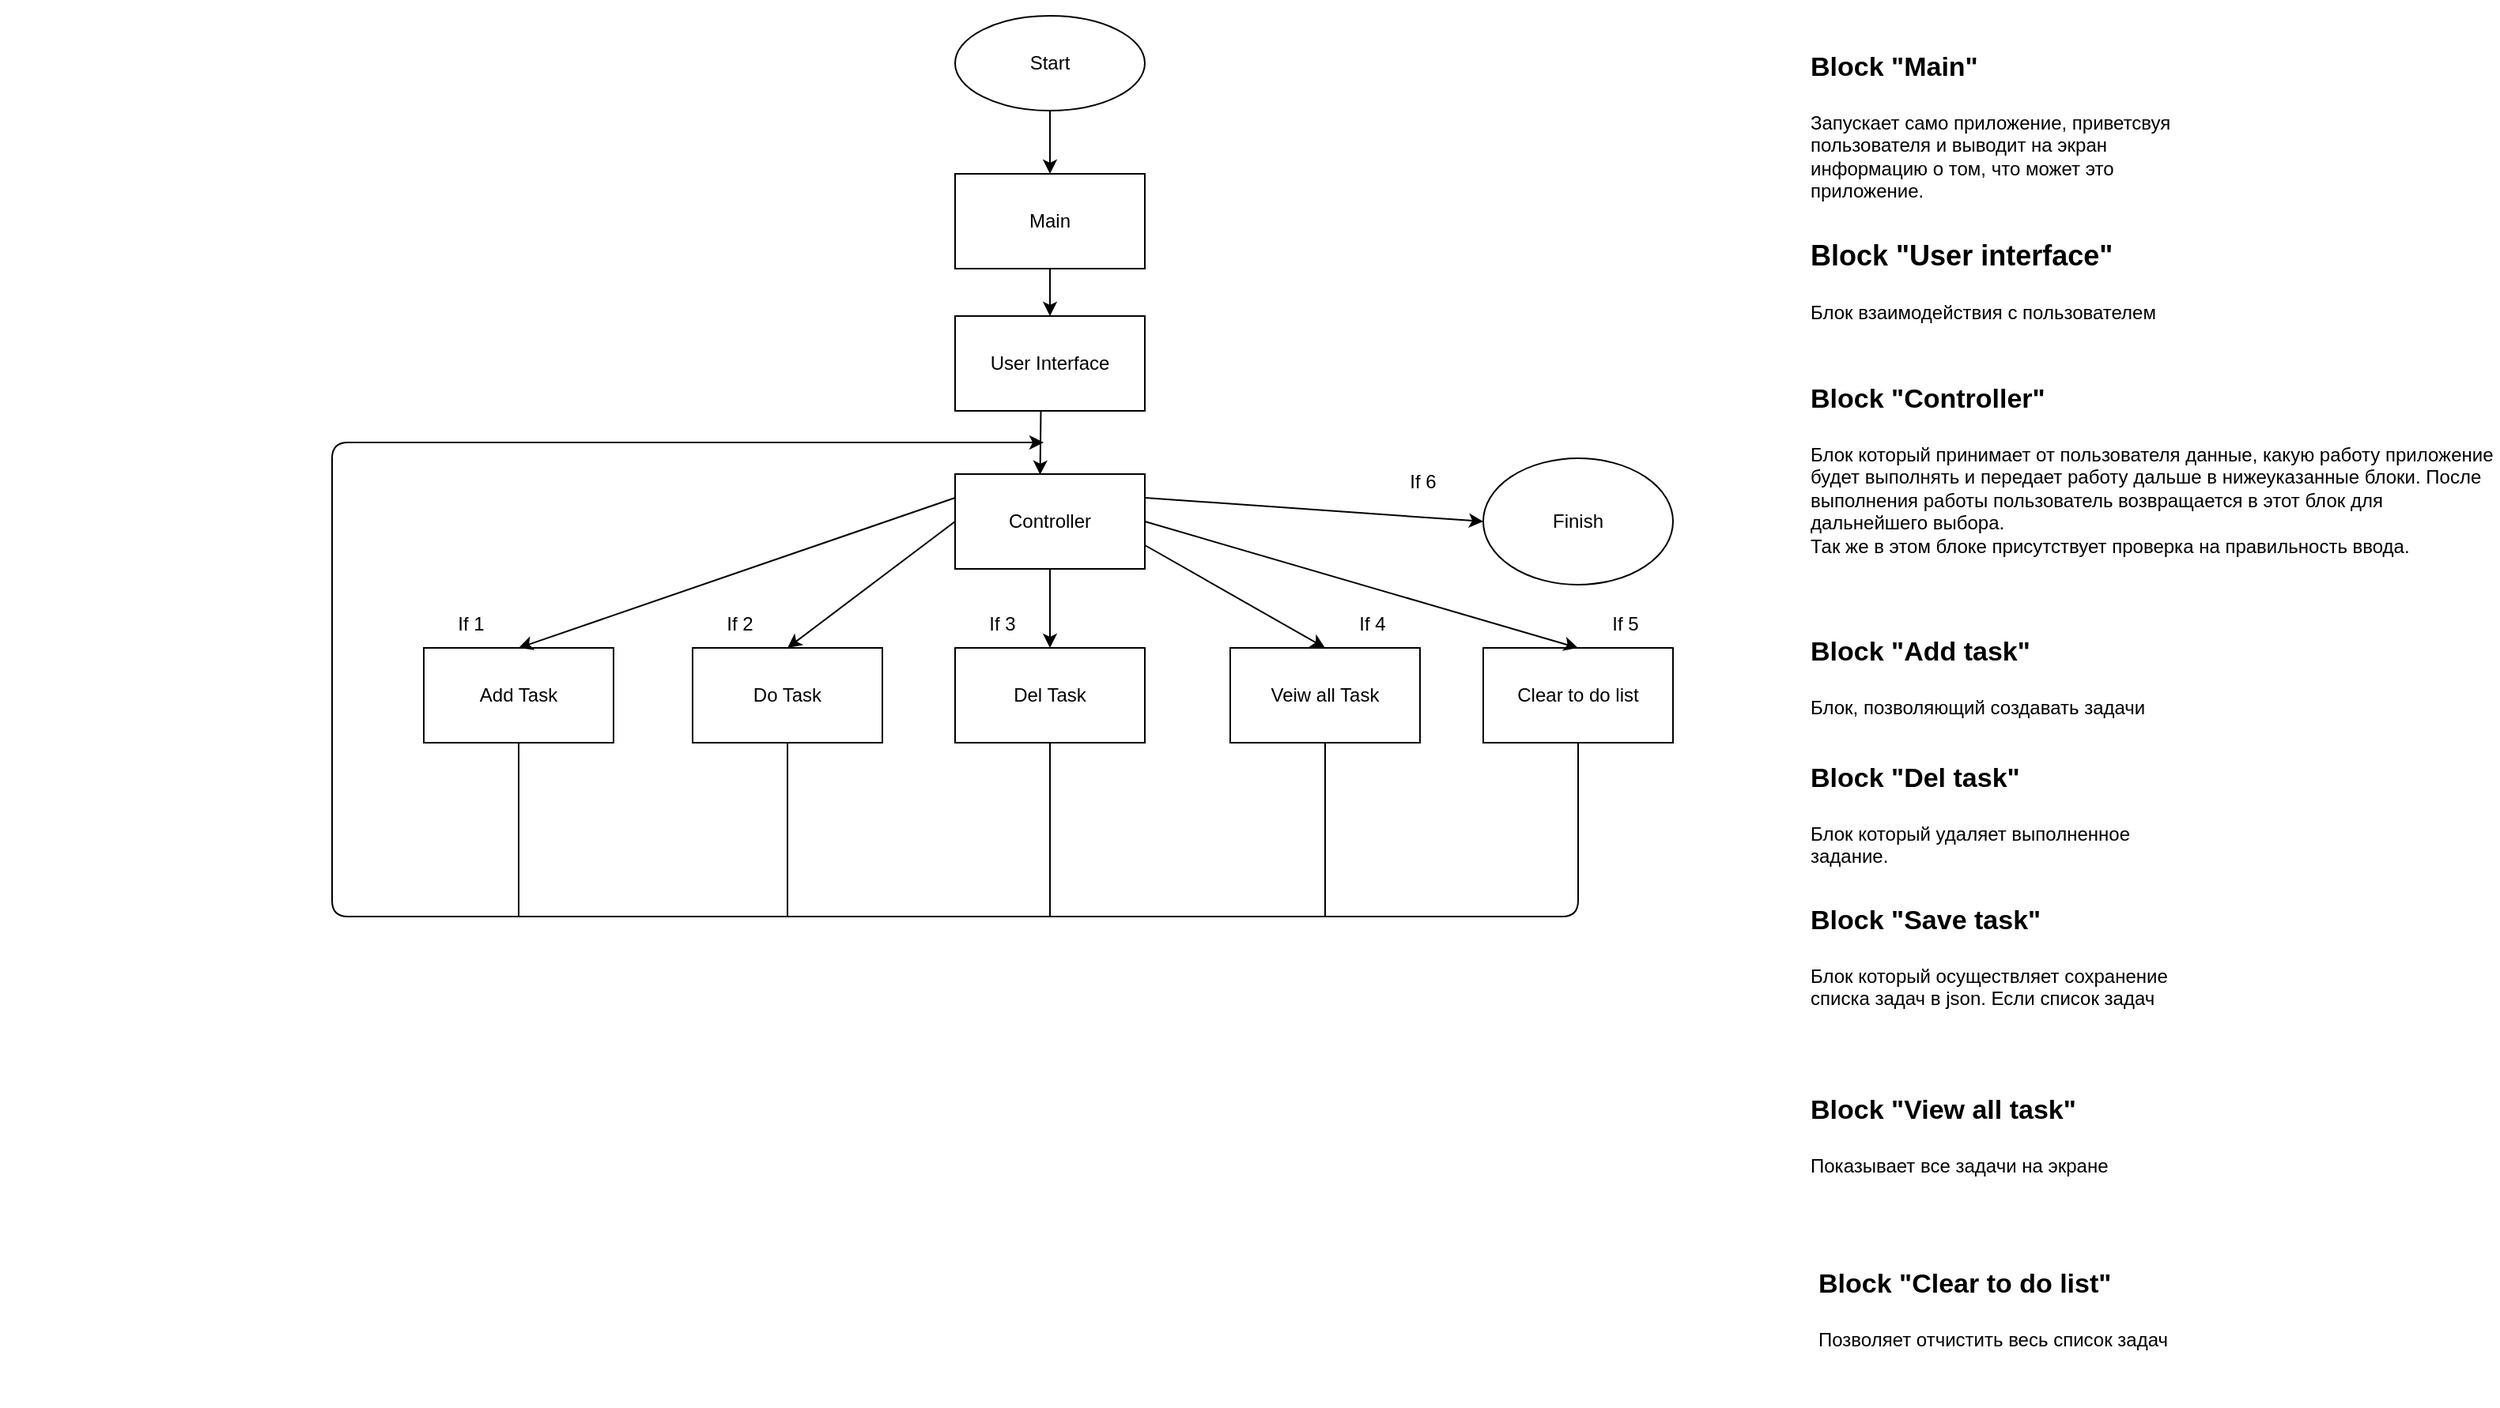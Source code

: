 <mxfile>
    <diagram id="nltB156v3foOajwb9ANU" name="Страница 1">
        <mxGraphModel dx="1898" dy="545" grid="1" gridSize="10" guides="1" tooltips="1" connect="1" arrows="1" fold="1" page="1" pageScale="1" pageWidth="827" pageHeight="1169" math="0" shadow="0">
            <root>
                <mxCell id="0"/>
                <mxCell id="1" parent="0"/>
                <mxCell id="2" value="" style="edgeStyle=none;html=1;" parent="1" source="3" target="14" edge="1">
                    <mxGeometry relative="1" as="geometry"/>
                </mxCell>
                <mxCell id="3" value="Start" style="ellipse;whiteSpace=wrap;html=1;" parent="1" vertex="1">
                    <mxGeometry x="354" y="20" width="120" height="60" as="geometry"/>
                </mxCell>
                <mxCell id="4" value="" style="edgeStyle=none;html=1;" parent="1" source="5" target="8" edge="1">
                    <mxGeometry relative="1" as="geometry"/>
                </mxCell>
                <mxCell id="5" value="Controller" style="rounded=0;whiteSpace=wrap;html=1;" parent="1" vertex="1">
                    <mxGeometry x="354" y="310" width="120" height="60" as="geometry"/>
                </mxCell>
                <mxCell id="6" value="Add Task" style="rounded=0;whiteSpace=wrap;html=1;" parent="1" vertex="1">
                    <mxGeometry x="18" y="420" width="120" height="60" as="geometry"/>
                </mxCell>
                <mxCell id="7" value="Do Task" style="rounded=0;whiteSpace=wrap;html=1;" parent="1" vertex="1">
                    <mxGeometry x="188" y="420" width="120" height="60" as="geometry"/>
                </mxCell>
                <mxCell id="8" value="Del Task" style="rounded=0;whiteSpace=wrap;html=1;" parent="1" vertex="1">
                    <mxGeometry x="354" y="420" width="120" height="60" as="geometry"/>
                </mxCell>
                <mxCell id="9" value="Veiw all Task" style="rounded=0;whiteSpace=wrap;html=1;" parent="1" vertex="1">
                    <mxGeometry x="528" y="420" width="120" height="60" as="geometry"/>
                </mxCell>
                <mxCell id="10" value="Clear to do list" style="rounded=0;whiteSpace=wrap;html=1;" parent="1" vertex="1">
                    <mxGeometry x="688" y="420" width="120" height="60" as="geometry"/>
                </mxCell>
                <mxCell id="11" value="" style="edgeStyle=none;html=1;exitX=0.452;exitY=1.007;exitDx=0;exitDy=0;exitPerimeter=0;entryX=0.448;entryY=0.007;entryDx=0;entryDy=0;entryPerimeter=0;" parent="1" source="12" target="5" edge="1">
                    <mxGeometry relative="1" as="geometry">
                        <mxPoint x="408" y="310" as="targetPoint"/>
                    </mxGeometry>
                </mxCell>
                <mxCell id="12" value="User Interface" style="rounded=0;whiteSpace=wrap;html=1;" parent="1" vertex="1">
                    <mxGeometry x="354" y="210" width="120" height="60" as="geometry"/>
                </mxCell>
                <mxCell id="13" value="" style="edgeStyle=none;html=1;" parent="1" source="14" target="12" edge="1">
                    <mxGeometry relative="1" as="geometry"/>
                </mxCell>
                <mxCell id="14" value="Main" style="rounded=0;whiteSpace=wrap;html=1;" parent="1" vertex="1">
                    <mxGeometry x="354" y="120" width="120" height="60" as="geometry"/>
                </mxCell>
                <mxCell id="15" value="" style="endArrow=classic;html=1;exitX=0;exitY=0.25;exitDx=0;exitDy=0;entryX=0.5;entryY=0;entryDx=0;entryDy=0;" parent="1" source="5" target="6" edge="1">
                    <mxGeometry width="50" height="50" relative="1" as="geometry">
                        <mxPoint x="200" y="330" as="sourcePoint"/>
                        <mxPoint x="250" y="280" as="targetPoint"/>
                    </mxGeometry>
                </mxCell>
                <mxCell id="16" value="" style="endArrow=classic;html=1;exitX=0;exitY=0.5;exitDx=0;exitDy=0;entryX=0.5;entryY=0;entryDx=0;entryDy=0;" parent="1" source="5" target="7" edge="1">
                    <mxGeometry width="50" height="50" relative="1" as="geometry">
                        <mxPoint x="250" y="300" as="sourcePoint"/>
                        <mxPoint x="300" y="250" as="targetPoint"/>
                    </mxGeometry>
                </mxCell>
                <mxCell id="17" value="" style="endArrow=classic;html=1;exitX=1;exitY=0.5;exitDx=0;exitDy=0;entryX=0.5;entryY=0;entryDx=0;entryDy=0;" parent="1" source="5" target="10" edge="1">
                    <mxGeometry width="50" height="50" relative="1" as="geometry">
                        <mxPoint x="610" y="360" as="sourcePoint"/>
                        <mxPoint x="660" y="310" as="targetPoint"/>
                    </mxGeometry>
                </mxCell>
                <mxCell id="18" value="" style="endArrow=classic;html=1;exitX=1;exitY=0.75;exitDx=0;exitDy=0;entryX=0.5;entryY=0;entryDx=0;entryDy=0;" parent="1" source="5" target="9" edge="1">
                    <mxGeometry width="50" height="50" relative="1" as="geometry">
                        <mxPoint x="600" y="330" as="sourcePoint"/>
                        <mxPoint x="650" y="280" as="targetPoint"/>
                    </mxGeometry>
                </mxCell>
                <mxCell id="19" value="Finish" style="ellipse;whiteSpace=wrap;html=1;" parent="1" vertex="1">
                    <mxGeometry x="688" y="300" width="120" height="80" as="geometry"/>
                </mxCell>
                <mxCell id="20" value="" style="endArrow=classic;html=1;exitX=1;exitY=0.25;exitDx=0;exitDy=0;entryX=0;entryY=0.5;entryDx=0;entryDy=0;" parent="1" source="5" target="19" edge="1">
                    <mxGeometry width="50" height="50" relative="1" as="geometry">
                        <mxPoint x="580" y="340" as="sourcePoint"/>
                        <mxPoint x="630" y="290" as="targetPoint"/>
                    </mxGeometry>
                </mxCell>
                <mxCell id="21" value="" style="endArrow=classic;html=1;exitX=0.5;exitY=1;exitDx=0;exitDy=0;" parent="1" source="10" edge="1">
                    <mxGeometry width="50" height="50" relative="1" as="geometry">
                        <mxPoint x="490" y="630" as="sourcePoint"/>
                        <mxPoint x="410" y="290" as="targetPoint"/>
                        <Array as="points">
                            <mxPoint x="748" y="590"/>
                            <mxPoint x="-40" y="590"/>
                            <mxPoint x="-40" y="290"/>
                        </Array>
                    </mxGeometry>
                </mxCell>
                <mxCell id="22" value="" style="endArrow=none;html=1;entryX=0.5;entryY=1;entryDx=0;entryDy=0;" parent="1" target="6" edge="1">
                    <mxGeometry width="50" height="50" relative="1" as="geometry">
                        <mxPoint x="78" y="590" as="sourcePoint"/>
                        <mxPoint x="80" y="520" as="targetPoint"/>
                    </mxGeometry>
                </mxCell>
                <mxCell id="23" value="" style="endArrow=none;html=1;entryX=0.5;entryY=1;entryDx=0;entryDy=0;" parent="1" target="7" edge="1">
                    <mxGeometry width="50" height="50" relative="1" as="geometry">
                        <mxPoint x="248" y="590" as="sourcePoint"/>
                        <mxPoint x="290" y="520" as="targetPoint"/>
                    </mxGeometry>
                </mxCell>
                <mxCell id="24" value="" style="endArrow=none;html=1;entryX=0.5;entryY=1;entryDx=0;entryDy=0;" parent="1" target="8" edge="1">
                    <mxGeometry width="50" height="50" relative="1" as="geometry">
                        <mxPoint x="414" y="590" as="sourcePoint"/>
                        <mxPoint x="440" y="510" as="targetPoint"/>
                    </mxGeometry>
                </mxCell>
                <mxCell id="25" value="" style="endArrow=none;html=1;entryX=0.5;entryY=1;entryDx=0;entryDy=0;" parent="1" target="9" edge="1">
                    <mxGeometry width="50" height="50" relative="1" as="geometry">
                        <mxPoint x="588" y="590" as="sourcePoint"/>
                        <mxPoint x="590" y="510" as="targetPoint"/>
                    </mxGeometry>
                </mxCell>
                <mxCell id="26" value="If 1" style="text;html=1;strokeColor=none;fillColor=none;align=center;verticalAlign=middle;whiteSpace=wrap;rounded=0;" parent="1" vertex="1">
                    <mxGeometry x="18" y="390" width="60" height="30" as="geometry"/>
                </mxCell>
                <mxCell id="27" value="If 2" style="text;html=1;strokeColor=none;fillColor=none;align=center;verticalAlign=middle;whiteSpace=wrap;rounded=0;" parent="1" vertex="1">
                    <mxGeometry x="188" y="390" width="60" height="30" as="geometry"/>
                </mxCell>
                <mxCell id="28" value="If 3" style="text;html=1;strokeColor=none;fillColor=none;align=center;verticalAlign=middle;whiteSpace=wrap;rounded=0;" parent="1" vertex="1">
                    <mxGeometry x="354" y="390" width="60" height="30" as="geometry"/>
                </mxCell>
                <mxCell id="29" value="If 4" style="text;html=1;strokeColor=none;fillColor=none;align=center;verticalAlign=middle;whiteSpace=wrap;rounded=0;" parent="1" vertex="1">
                    <mxGeometry x="588" y="390" width="60" height="30" as="geometry"/>
                </mxCell>
                <mxCell id="30" value="If 6" style="text;html=1;strokeColor=none;fillColor=none;align=center;verticalAlign=middle;whiteSpace=wrap;rounded=0;" parent="1" vertex="1">
                    <mxGeometry x="620" y="300" width="60" height="30" as="geometry"/>
                </mxCell>
                <mxCell id="31" value="If 5" style="text;html=1;strokeColor=none;fillColor=none;align=center;verticalAlign=middle;whiteSpace=wrap;rounded=0;" parent="1" vertex="1">
                    <mxGeometry x="748" y="390" width="60" height="30" as="geometry"/>
                </mxCell>
                <mxCell id="32" value="&lt;h1&gt;&lt;span style=&quot;text-align: center&quot;&gt;&lt;font style=&quot;font-size: 18px&quot;&gt;Block &quot;User interface&quot;&lt;/font&gt;&lt;/span&gt;&lt;/h1&gt;&lt;div&gt;Блок взаимодействия с пользователем&lt;/div&gt;" style="text;html=1;strokeColor=none;fillColor=none;spacing=5;spacingTop=-20;whiteSpace=wrap;overflow=hidden;rounded=0;" parent="1" vertex="1">
                    <mxGeometry x="890" y="150" width="250" height="80" as="geometry"/>
                </mxCell>
                <mxCell id="33" value="&lt;h1&gt;&lt;span style=&quot;text-align: center&quot;&gt;&lt;font style=&quot;font-size: 17px&quot;&gt;Block &quot;Add task&quot;&lt;/font&gt;&lt;/span&gt;&lt;/h1&gt;&lt;div&gt;Блок, позволяющий создавать задачи&amp;nbsp;&lt;/div&gt;" style="text;html=1;strokeColor=none;fillColor=none;spacing=5;spacingTop=-20;whiteSpace=wrap;overflow=hidden;rounded=0;" parent="1" vertex="1">
                    <mxGeometry x="890" y="400" width="240" height="80" as="geometry"/>
                </mxCell>
                <mxCell id="34" value="&lt;h1&gt;&lt;span style=&quot;text-align: center&quot;&gt;&lt;font style=&quot;font-size: 17px&quot;&gt;Block &quot;Del task&quot;&lt;/font&gt;&lt;/span&gt;&lt;/h1&gt;&lt;div&gt;Блок который удаляет выполненное задание.&lt;/div&gt;" style="text;html=1;strokeColor=none;fillColor=none;spacing=5;spacingTop=-20;whiteSpace=wrap;overflow=hidden;rounded=0;" parent="1" vertex="1">
                    <mxGeometry x="890" y="480" width="240" height="90" as="geometry"/>
                </mxCell>
                <mxCell id="35" value="&lt;h1&gt;&lt;span style=&quot;text-align: center&quot;&gt;&lt;font style=&quot;font-size: 17px&quot;&gt;Block &quot;Save task&quot;&lt;/font&gt;&lt;/span&gt;&lt;/h1&gt;&lt;div&gt;Блок который осуществляет сохранение списка задач в json. Если список задач не выполнен, то при запуске скрипта произойдёт загрузка задач.&lt;/div&gt;" style="text;html=1;strokeColor=none;fillColor=none;spacing=5;spacingTop=-20;whiteSpace=wrap;overflow=hidden;rounded=0;" parent="1" vertex="1">
                    <mxGeometry x="890" y="570" width="240" height="80" as="geometry"/>
                </mxCell>
                <mxCell id="36" value="&lt;h1&gt;&lt;span style=&quot;text-align: center&quot;&gt;&lt;font style=&quot;font-size: 17px&quot;&gt;Block &quot;View all task&quot;&lt;/font&gt;&lt;/span&gt;&lt;/h1&gt;&lt;div&gt;Показывает все задачи на экране&lt;/div&gt;&lt;span style=&quot;text-align: center&quot;&gt;&lt;br&gt;&lt;/span&gt;" style="text;html=1;strokeColor=none;fillColor=none;spacing=5;spacingTop=-20;whiteSpace=wrap;overflow=hidden;rounded=0;" parent="1" vertex="1">
                    <mxGeometry x="890" y="690" width="240" height="90" as="geometry"/>
                </mxCell>
                <mxCell id="37" value="&lt;h1&gt;&lt;span style=&quot;text-align: center&quot;&gt;&lt;font style=&quot;font-size: 17px&quot;&gt;Block &quot;Main&quot;&lt;/font&gt;&lt;/span&gt;&lt;/h1&gt;&lt;div&gt;Запускает само приложение, приветсвуя пользователя и выводит на экран информацию о том, что может это приложение.&amp;nbsp;&lt;/div&gt;" style="text;html=1;strokeColor=none;fillColor=none;spacing=5;spacingTop=-20;whiteSpace=wrap;overflow=hidden;rounded=0;" parent="1" vertex="1">
                    <mxGeometry x="890" y="30" width="270" height="110" as="geometry"/>
                </mxCell>
                <mxCell id="38" value="&lt;h1&gt;&lt;span style=&quot;text-align: center&quot;&gt;&lt;font style=&quot;font-size: 17px&quot;&gt;Block &quot;Controller&quot;&lt;/font&gt;&lt;/span&gt;&lt;/h1&gt;&lt;div&gt;&lt;/div&gt;Блок который принимает от пользователя данные, какую работу приложение будет выполнять и передает работу дальше в нижеуказанные блоки. После выполнения работы пользователь возвращается в этот блок для дальнейшего выбора.&lt;br&gt;Так же в этом блоке присутствует проверка на правильность ввода.&lt;div&gt;&amp;nbsp;&lt;/div&gt;" style="text;html=1;strokeColor=none;fillColor=none;spacing=5;spacingTop=-20;whiteSpace=wrap;overflow=hidden;rounded=0;" parent="1" vertex="1">
                    <mxGeometry x="890" y="240" width="440" height="130" as="geometry"/>
                </mxCell>
                <mxCell id="39" value="&lt;h1&gt;&lt;span style=&quot;text-align: center&quot;&gt;&lt;font style=&quot;font-size: 17px&quot;&gt;Block &quot;Clear to do list&quot;&lt;/font&gt;&lt;/span&gt;&lt;/h1&gt;&lt;div&gt;Позволяет отчистить весь список задач&lt;/div&gt;&lt;span style=&quot;text-align: center&quot;&gt;&lt;br&gt;&lt;/span&gt;" style="text;html=1;strokeColor=none;fillColor=none;spacing=5;spacingTop=-20;whiteSpace=wrap;overflow=hidden;rounded=0;" parent="1" vertex="1">
                    <mxGeometry x="895" y="800" width="240" height="100" as="geometry"/>
                </mxCell>
                <mxCell id="40" value="&lt;font style=&quot;font-size: 24px&quot;&gt;&lt;span style=&quot;font-weight: normal&quot;&gt;Project:&lt;/span&gt;&lt;br&gt;The &quot;Task list&quot;&amp;nbsp;&lt;/font&gt;" style="text;html=1;align=left;verticalAlign=middle;whiteSpace=wrap;rounded=0;fontColor=#FFFFFF;fontStyle=1" parent="1" vertex="1">
                    <mxGeometry x="-250" y="10" width="192" height="100" as="geometry"/>
                </mxCell>
                <mxCell id="41" value="&lt;font style=&quot;font-size: 16px&quot;&gt;Did the work:&lt;br&gt;1. Антон Федонин&lt;br&gt;2. Андрей Полянский&lt;br&gt;3. Александр Новиков&lt;br&gt;4. Марина Ноздрачева&amp;nbsp;&lt;br&gt;5. Татьяна Вальчик&lt;br&gt;&lt;/font&gt;" style="text;html=1;align=left;verticalAlign=middle;resizable=0;points=[];autosize=1;strokeColor=none;fillColor=none;fontSize=24;fontColor=#FFFFFF;" parent="1" vertex="1">
                    <mxGeometry x="-250" y="90" width="190" height="200" as="geometry"/>
                </mxCell>
            </root>
        </mxGraphModel>
    </diagram>
    <diagram name="Копия Page-1" id="OY2zrLBq_RlEwbutPA1R">
        <mxGraphModel dx="1898" dy="545" grid="1" gridSize="10" guides="1" tooltips="1" connect="1" arrows="1" fold="1" page="1" pageScale="1" pageWidth="827" pageHeight="1169" math="0" shadow="0">
            <root>
                <mxCell id="lUHpWHJZ4KhVQzhVe-I6-0"/>
                <mxCell id="lUHpWHJZ4KhVQzhVe-I6-1" parent="lUHpWHJZ4KhVQzhVe-I6-0"/>
                <mxCell id="lUHpWHJZ4KhVQzhVe-I6-2" value="" style="edgeStyle=none;html=1;" edge="1" parent="lUHpWHJZ4KhVQzhVe-I6-1" source="lUHpWHJZ4KhVQzhVe-I6-3" target="lUHpWHJZ4KhVQzhVe-I6-14">
                    <mxGeometry relative="1" as="geometry"/>
                </mxCell>
                <mxCell id="lUHpWHJZ4KhVQzhVe-I6-3" value="Start" style="ellipse;whiteSpace=wrap;html=1;" vertex="1" parent="lUHpWHJZ4KhVQzhVe-I6-1">
                    <mxGeometry x="354" y="20" width="120" height="60" as="geometry"/>
                </mxCell>
                <mxCell id="lUHpWHJZ4KhVQzhVe-I6-4" value="" style="edgeStyle=none;html=1;" edge="1" parent="lUHpWHJZ4KhVQzhVe-I6-1" source="lUHpWHJZ4KhVQzhVe-I6-5" target="lUHpWHJZ4KhVQzhVe-I6-8">
                    <mxGeometry relative="1" as="geometry"/>
                </mxCell>
                <mxCell id="lUHpWHJZ4KhVQzhVe-I6-5" value="Controller" style="rounded=0;whiteSpace=wrap;html=1;" vertex="1" parent="lUHpWHJZ4KhVQzhVe-I6-1">
                    <mxGeometry x="354" y="310" width="120" height="60" as="geometry"/>
                </mxCell>
                <mxCell id="lUHpWHJZ4KhVQzhVe-I6-6" value="Add Task" style="rounded=0;whiteSpace=wrap;html=1;" vertex="1" parent="lUHpWHJZ4KhVQzhVe-I6-1">
                    <mxGeometry x="18" y="420" width="120" height="60" as="geometry"/>
                </mxCell>
                <mxCell id="lUHpWHJZ4KhVQzhVe-I6-7" value="Do Task" style="rounded=0;whiteSpace=wrap;html=1;" vertex="1" parent="lUHpWHJZ4KhVQzhVe-I6-1">
                    <mxGeometry x="188" y="420" width="120" height="60" as="geometry"/>
                </mxCell>
                <mxCell id="lUHpWHJZ4KhVQzhVe-I6-8" value="" style="rounded=0;whiteSpace=wrap;html=1;" vertex="1" parent="lUHpWHJZ4KhVQzhVe-I6-1">
                    <mxGeometry x="354" y="420" width="120" height="60" as="geometry"/>
                </mxCell>
                <mxCell id="lUHpWHJZ4KhVQzhVe-I6-9" value="Veiw all Task" style="rounded=0;whiteSpace=wrap;html=1;" vertex="1" parent="lUHpWHJZ4KhVQzhVe-I6-1">
                    <mxGeometry x="528" y="420" width="120" height="60" as="geometry"/>
                </mxCell>
                <mxCell id="lUHpWHJZ4KhVQzhVe-I6-10" value="Clear to do list" style="rounded=0;whiteSpace=wrap;html=1;" vertex="1" parent="lUHpWHJZ4KhVQzhVe-I6-1">
                    <mxGeometry x="688" y="420" width="120" height="60" as="geometry"/>
                </mxCell>
                <mxCell id="lUHpWHJZ4KhVQzhVe-I6-11" value="" style="edgeStyle=none;html=1;exitX=0.452;exitY=1.007;exitDx=0;exitDy=0;exitPerimeter=0;entryX=0.448;entryY=0.007;entryDx=0;entryDy=0;entryPerimeter=0;" edge="1" parent="lUHpWHJZ4KhVQzhVe-I6-1" source="lUHpWHJZ4KhVQzhVe-I6-12" target="lUHpWHJZ4KhVQzhVe-I6-5">
                    <mxGeometry relative="1" as="geometry">
                        <mxPoint x="408" y="310" as="targetPoint"/>
                    </mxGeometry>
                </mxCell>
                <mxCell id="lUHpWHJZ4KhVQzhVe-I6-12" value="User Interface" style="rounded=0;whiteSpace=wrap;html=1;" vertex="1" parent="lUHpWHJZ4KhVQzhVe-I6-1">
                    <mxGeometry x="354" y="210" width="120" height="60" as="geometry"/>
                </mxCell>
                <mxCell id="lUHpWHJZ4KhVQzhVe-I6-13" value="" style="edgeStyle=none;html=1;" edge="1" parent="lUHpWHJZ4KhVQzhVe-I6-1" source="lUHpWHJZ4KhVQzhVe-I6-14" target="lUHpWHJZ4KhVQzhVe-I6-12">
                    <mxGeometry relative="1" as="geometry"/>
                </mxCell>
                <mxCell id="lUHpWHJZ4KhVQzhVe-I6-14" value="Main" style="rounded=0;whiteSpace=wrap;html=1;" vertex="1" parent="lUHpWHJZ4KhVQzhVe-I6-1">
                    <mxGeometry x="354" y="120" width="120" height="60" as="geometry"/>
                </mxCell>
                <mxCell id="lUHpWHJZ4KhVQzhVe-I6-15" value="" style="endArrow=classic;html=1;exitX=0;exitY=0.25;exitDx=0;exitDy=0;entryX=0.5;entryY=0;entryDx=0;entryDy=0;" edge="1" parent="lUHpWHJZ4KhVQzhVe-I6-1" source="lUHpWHJZ4KhVQzhVe-I6-5" target="lUHpWHJZ4KhVQzhVe-I6-6">
                    <mxGeometry width="50" height="50" relative="1" as="geometry">
                        <mxPoint x="200" y="330" as="sourcePoint"/>
                        <mxPoint x="250" y="280" as="targetPoint"/>
                    </mxGeometry>
                </mxCell>
                <mxCell id="lUHpWHJZ4KhVQzhVe-I6-16" value="" style="endArrow=classic;html=1;exitX=0;exitY=0.5;exitDx=0;exitDy=0;entryX=0.5;entryY=0;entryDx=0;entryDy=0;" edge="1" parent="lUHpWHJZ4KhVQzhVe-I6-1" source="lUHpWHJZ4KhVQzhVe-I6-5" target="lUHpWHJZ4KhVQzhVe-I6-7">
                    <mxGeometry width="50" height="50" relative="1" as="geometry">
                        <mxPoint x="250" y="300" as="sourcePoint"/>
                        <mxPoint x="300" y="250" as="targetPoint"/>
                    </mxGeometry>
                </mxCell>
                <mxCell id="lUHpWHJZ4KhVQzhVe-I6-17" value="" style="endArrow=classic;html=1;exitX=1;exitY=0.5;exitDx=0;exitDy=0;entryX=0.5;entryY=0;entryDx=0;entryDy=0;" edge="1" parent="lUHpWHJZ4KhVQzhVe-I6-1" source="lUHpWHJZ4KhVQzhVe-I6-5" target="lUHpWHJZ4KhVQzhVe-I6-10">
                    <mxGeometry width="50" height="50" relative="1" as="geometry">
                        <mxPoint x="610" y="360" as="sourcePoint"/>
                        <mxPoint x="660" y="310" as="targetPoint"/>
                    </mxGeometry>
                </mxCell>
                <mxCell id="lUHpWHJZ4KhVQzhVe-I6-18" value="" style="endArrow=classic;html=1;exitX=1;exitY=0.75;exitDx=0;exitDy=0;entryX=0.5;entryY=0;entryDx=0;entryDy=0;" edge="1" parent="lUHpWHJZ4KhVQzhVe-I6-1" source="lUHpWHJZ4KhVQzhVe-I6-5" target="lUHpWHJZ4KhVQzhVe-I6-9">
                    <mxGeometry width="50" height="50" relative="1" as="geometry">
                        <mxPoint x="600" y="330" as="sourcePoint"/>
                        <mxPoint x="650" y="280" as="targetPoint"/>
                    </mxGeometry>
                </mxCell>
                <mxCell id="lUHpWHJZ4KhVQzhVe-I6-19" value="Finish" style="ellipse;whiteSpace=wrap;html=1;" vertex="1" parent="lUHpWHJZ4KhVQzhVe-I6-1">
                    <mxGeometry x="688" y="300" width="120" height="80" as="geometry"/>
                </mxCell>
                <mxCell id="lUHpWHJZ4KhVQzhVe-I6-20" value="" style="endArrow=classic;html=1;exitX=1;exitY=0.25;exitDx=0;exitDy=0;entryX=0;entryY=0.5;entryDx=0;entryDy=0;" edge="1" parent="lUHpWHJZ4KhVQzhVe-I6-1" source="lUHpWHJZ4KhVQzhVe-I6-5" target="lUHpWHJZ4KhVQzhVe-I6-19">
                    <mxGeometry width="50" height="50" relative="1" as="geometry">
                        <mxPoint x="580" y="340" as="sourcePoint"/>
                        <mxPoint x="630" y="290" as="targetPoint"/>
                    </mxGeometry>
                </mxCell>
                <mxCell id="lUHpWHJZ4KhVQzhVe-I6-21" value="" style="endArrow=classic;html=1;exitX=0.5;exitY=1;exitDx=0;exitDy=0;" edge="1" parent="lUHpWHJZ4KhVQzhVe-I6-1" source="lUHpWHJZ4KhVQzhVe-I6-10">
                    <mxGeometry width="50" height="50" relative="1" as="geometry">
                        <mxPoint x="490" y="630" as="sourcePoint"/>
                        <mxPoint x="410" y="290" as="targetPoint"/>
                        <Array as="points">
                            <mxPoint x="748" y="590"/>
                            <mxPoint x="-40" y="590"/>
                            <mxPoint x="-40" y="290"/>
                        </Array>
                    </mxGeometry>
                </mxCell>
                <mxCell id="lUHpWHJZ4KhVQzhVe-I6-22" value="" style="endArrow=none;html=1;entryX=0.5;entryY=1;entryDx=0;entryDy=0;" edge="1" parent="lUHpWHJZ4KhVQzhVe-I6-1" target="lUHpWHJZ4KhVQzhVe-I6-6">
                    <mxGeometry width="50" height="50" relative="1" as="geometry">
                        <mxPoint x="78" y="590" as="sourcePoint"/>
                        <mxPoint x="80" y="520" as="targetPoint"/>
                    </mxGeometry>
                </mxCell>
                <mxCell id="lUHpWHJZ4KhVQzhVe-I6-23" value="" style="endArrow=none;html=1;entryX=0.5;entryY=1;entryDx=0;entryDy=0;" edge="1" parent="lUHpWHJZ4KhVQzhVe-I6-1" target="lUHpWHJZ4KhVQzhVe-I6-7">
                    <mxGeometry width="50" height="50" relative="1" as="geometry">
                        <mxPoint x="248" y="590" as="sourcePoint"/>
                        <mxPoint x="290" y="520" as="targetPoint"/>
                    </mxGeometry>
                </mxCell>
                <mxCell id="lUHpWHJZ4KhVQzhVe-I6-24" value="" style="endArrow=none;html=1;entryX=0.5;entryY=1;entryDx=0;entryDy=0;" edge="1" parent="lUHpWHJZ4KhVQzhVe-I6-1" target="lUHpWHJZ4KhVQzhVe-I6-8">
                    <mxGeometry width="50" height="50" relative="1" as="geometry">
                        <mxPoint x="414" y="590" as="sourcePoint"/>
                        <mxPoint x="440" y="510" as="targetPoint"/>
                    </mxGeometry>
                </mxCell>
                <mxCell id="lUHpWHJZ4KhVQzhVe-I6-25" value="" style="endArrow=none;html=1;entryX=0.5;entryY=1;entryDx=0;entryDy=0;" edge="1" parent="lUHpWHJZ4KhVQzhVe-I6-1" target="lUHpWHJZ4KhVQzhVe-I6-9">
                    <mxGeometry width="50" height="50" relative="1" as="geometry">
                        <mxPoint x="588" y="590" as="sourcePoint"/>
                        <mxPoint x="590" y="510" as="targetPoint"/>
                    </mxGeometry>
                </mxCell>
                <mxCell id="lUHpWHJZ4KhVQzhVe-I6-26" value="If 1" style="text;html=1;strokeColor=none;fillColor=none;align=center;verticalAlign=middle;whiteSpace=wrap;rounded=0;" vertex="1" parent="lUHpWHJZ4KhVQzhVe-I6-1">
                    <mxGeometry x="18" y="390" width="60" height="30" as="geometry"/>
                </mxCell>
                <mxCell id="lUHpWHJZ4KhVQzhVe-I6-27" value="If 2" style="text;html=1;strokeColor=none;fillColor=none;align=center;verticalAlign=middle;whiteSpace=wrap;rounded=0;" vertex="1" parent="lUHpWHJZ4KhVQzhVe-I6-1">
                    <mxGeometry x="188" y="390" width="60" height="30" as="geometry"/>
                </mxCell>
                <mxCell id="lUHpWHJZ4KhVQzhVe-I6-28" value="If 3" style="text;html=1;strokeColor=none;fillColor=none;align=center;verticalAlign=middle;whiteSpace=wrap;rounded=0;" vertex="1" parent="lUHpWHJZ4KhVQzhVe-I6-1">
                    <mxGeometry x="354" y="390" width="60" height="30" as="geometry"/>
                </mxCell>
                <mxCell id="lUHpWHJZ4KhVQzhVe-I6-29" value="If 4" style="text;html=1;strokeColor=none;fillColor=none;align=center;verticalAlign=middle;whiteSpace=wrap;rounded=0;" vertex="1" parent="lUHpWHJZ4KhVQzhVe-I6-1">
                    <mxGeometry x="588" y="390" width="60" height="30" as="geometry"/>
                </mxCell>
                <mxCell id="lUHpWHJZ4KhVQzhVe-I6-30" value="If 6" style="text;html=1;strokeColor=none;fillColor=none;align=center;verticalAlign=middle;whiteSpace=wrap;rounded=0;" vertex="1" parent="lUHpWHJZ4KhVQzhVe-I6-1">
                    <mxGeometry x="620" y="300" width="60" height="30" as="geometry"/>
                </mxCell>
                <mxCell id="lUHpWHJZ4KhVQzhVe-I6-31" value="If 5" style="text;html=1;strokeColor=none;fillColor=none;align=center;verticalAlign=middle;whiteSpace=wrap;rounded=0;" vertex="1" parent="lUHpWHJZ4KhVQzhVe-I6-1">
                    <mxGeometry x="748" y="390" width="60" height="30" as="geometry"/>
                </mxCell>
                <mxCell id="lUHpWHJZ4KhVQzhVe-I6-32" value="&lt;h1&gt;&lt;span style=&quot;text-align: center&quot;&gt;&lt;font style=&quot;font-size: 18px&quot;&gt;Block &quot;User interface&quot;&lt;/font&gt;&lt;/span&gt;&lt;/h1&gt;&lt;div&gt;Блок взаимодействия с пользователем&lt;/div&gt;" style="text;html=1;strokeColor=none;fillColor=none;spacing=5;spacingTop=-20;whiteSpace=wrap;overflow=hidden;rounded=0;" vertex="1" parent="lUHpWHJZ4KhVQzhVe-I6-1">
                    <mxGeometry x="890" y="150" width="250" height="80" as="geometry"/>
                </mxCell>
                <mxCell id="lUHpWHJZ4KhVQzhVe-I6-33" value="&lt;h1&gt;&lt;span style=&quot;text-align: center&quot;&gt;&lt;font style=&quot;font-size: 17px&quot;&gt;Block &quot;Add task&quot;&lt;/font&gt;&lt;/span&gt;&lt;/h1&gt;&lt;div&gt;Блок, позволяющий создавать задачи&amp;nbsp;&lt;/div&gt;" style="text;html=1;strokeColor=none;fillColor=none;spacing=5;spacingTop=-20;whiteSpace=wrap;overflow=hidden;rounded=0;" vertex="1" parent="lUHpWHJZ4KhVQzhVe-I6-1">
                    <mxGeometry x="890" y="400" width="240" height="80" as="geometry"/>
                </mxCell>
                <mxCell id="lUHpWHJZ4KhVQzhVe-I6-34" value="&lt;h1&gt;&lt;span style=&quot;text-align: center&quot;&gt;&lt;font style=&quot;font-size: 17px&quot;&gt;Block &quot;Del task&quot;&lt;/font&gt;&lt;/span&gt;&lt;/h1&gt;&lt;div&gt;Блок который удаляет выполненное задание.&lt;/div&gt;" style="text;html=1;strokeColor=none;fillColor=none;spacing=5;spacingTop=-20;whiteSpace=wrap;overflow=hidden;rounded=0;" vertex="1" parent="lUHpWHJZ4KhVQzhVe-I6-1">
                    <mxGeometry x="890" y="480" width="240" height="90" as="geometry"/>
                </mxCell>
                <mxCell id="lUHpWHJZ4KhVQzhVe-I6-35" value="&lt;h1&gt;&lt;span style=&quot;text-align: center&quot;&gt;&lt;font style=&quot;font-size: 17px&quot;&gt;Block &quot;Save task&quot;&lt;/font&gt;&lt;/span&gt;&lt;/h1&gt;&lt;div&gt;Блок который осуществляет сохранение списка задач в json. Если список задач не выполнен, то при запуске скрипта произойдёт загрузка задач.&lt;/div&gt;" style="text;html=1;strokeColor=none;fillColor=none;spacing=5;spacingTop=-20;whiteSpace=wrap;overflow=hidden;rounded=0;" vertex="1" parent="lUHpWHJZ4KhVQzhVe-I6-1">
                    <mxGeometry x="890" y="570" width="240" height="80" as="geometry"/>
                </mxCell>
                <mxCell id="lUHpWHJZ4KhVQzhVe-I6-36" value="&lt;h1&gt;&lt;span style=&quot;text-align: center&quot;&gt;&lt;font style=&quot;font-size: 17px&quot;&gt;Block &quot;View all task&quot;&lt;/font&gt;&lt;/span&gt;&lt;/h1&gt;&lt;div&gt;Показывает все задачи на экране&lt;/div&gt;&lt;span style=&quot;text-align: center&quot;&gt;&lt;br&gt;&lt;/span&gt;" style="text;html=1;strokeColor=none;fillColor=none;spacing=5;spacingTop=-20;whiteSpace=wrap;overflow=hidden;rounded=0;" vertex="1" parent="lUHpWHJZ4KhVQzhVe-I6-1">
                    <mxGeometry x="890" y="690" width="240" height="90" as="geometry"/>
                </mxCell>
                <mxCell id="lUHpWHJZ4KhVQzhVe-I6-37" value="&lt;h1&gt;&lt;span style=&quot;text-align: center&quot;&gt;&lt;font style=&quot;font-size: 17px&quot;&gt;Block &quot;Main&quot;&lt;/font&gt;&lt;/span&gt;&lt;/h1&gt;&lt;div&gt;Запускает само приложение, приветсвуя пользователя и выводит на экран информацию о том, что может это приложение.&amp;nbsp;&lt;/div&gt;" style="text;html=1;strokeColor=none;fillColor=none;spacing=5;spacingTop=-20;whiteSpace=wrap;overflow=hidden;rounded=0;" vertex="1" parent="lUHpWHJZ4KhVQzhVe-I6-1">
                    <mxGeometry x="890" y="30" width="270" height="110" as="geometry"/>
                </mxCell>
                <mxCell id="lUHpWHJZ4KhVQzhVe-I6-38" value="&lt;h1&gt;&lt;span style=&quot;text-align: center&quot;&gt;&lt;font style=&quot;font-size: 17px&quot;&gt;Block &quot;Controller&quot;&lt;/font&gt;&lt;/span&gt;&lt;/h1&gt;&lt;div&gt;&lt;/div&gt;Блок который принимает от пользователя данные, какую работу приложение будет выполнять и передает работу дальше в нижеуказанные блоки. После выполнения работы пользователь возвращается в этот блок для дальнейшего выбора.&lt;br&gt;Так же в этом блоке присутствует проверка на правильность ввода.&lt;div&gt;&amp;nbsp;&lt;/div&gt;" style="text;html=1;strokeColor=none;fillColor=none;spacing=5;spacingTop=-20;whiteSpace=wrap;overflow=hidden;rounded=0;" vertex="1" parent="lUHpWHJZ4KhVQzhVe-I6-1">
                    <mxGeometry x="890" y="240" width="440" height="130" as="geometry"/>
                </mxCell>
                <mxCell id="lUHpWHJZ4KhVQzhVe-I6-39" value="&lt;h1&gt;&lt;span style=&quot;text-align: center&quot;&gt;&lt;font style=&quot;font-size: 17px&quot;&gt;Block &quot;Clear to do list&quot;&lt;/font&gt;&lt;/span&gt;&lt;/h1&gt;&lt;div&gt;Позволяет отчистить весь список задач&lt;/div&gt;&lt;span style=&quot;text-align: center&quot;&gt;&lt;br&gt;&lt;/span&gt;" style="text;html=1;strokeColor=none;fillColor=none;spacing=5;spacingTop=-20;whiteSpace=wrap;overflow=hidden;rounded=0;" vertex="1" parent="lUHpWHJZ4KhVQzhVe-I6-1">
                    <mxGeometry x="895" y="800" width="240" height="100" as="geometry"/>
                </mxCell>
                <mxCell id="lUHpWHJZ4KhVQzhVe-I6-40" value="&lt;font style=&quot;font-size: 24px&quot;&gt;&lt;span style=&quot;font-weight: normal&quot;&gt;Project:&lt;/span&gt;&lt;br&gt;The &quot;Task list&quot;&amp;nbsp;&lt;/font&gt;" style="text;html=1;align=left;verticalAlign=middle;whiteSpace=wrap;rounded=0;fontColor=#FFFFFF;fontStyle=1" vertex="1" parent="lUHpWHJZ4KhVQzhVe-I6-1">
                    <mxGeometry x="-250" y="10" width="192" height="100" as="geometry"/>
                </mxCell>
                <mxCell id="lUHpWHJZ4KhVQzhVe-I6-41" value="&lt;font style=&quot;font-size: 16px&quot;&gt;Did the work:&lt;br&gt;1. Антон Федонин&lt;br&gt;2. Андрей Полянский&lt;br&gt;3. Александр Новиков&lt;br&gt;4. Марина Ноздрачева&amp;nbsp;&lt;br&gt;5. Татьяна Вальчик&lt;br&gt;&lt;/font&gt;" style="text;html=1;align=left;verticalAlign=middle;resizable=0;points=[];autosize=1;strokeColor=none;fillColor=none;fontSize=24;fontColor=#FFFFFF;" vertex="1" parent="lUHpWHJZ4KhVQzhVe-I6-1">
                    <mxGeometry x="-250" y="90" width="190" height="200" as="geometry"/>
                </mxCell>
            </root>
        </mxGraphModel>
    </diagram>
</mxfile>